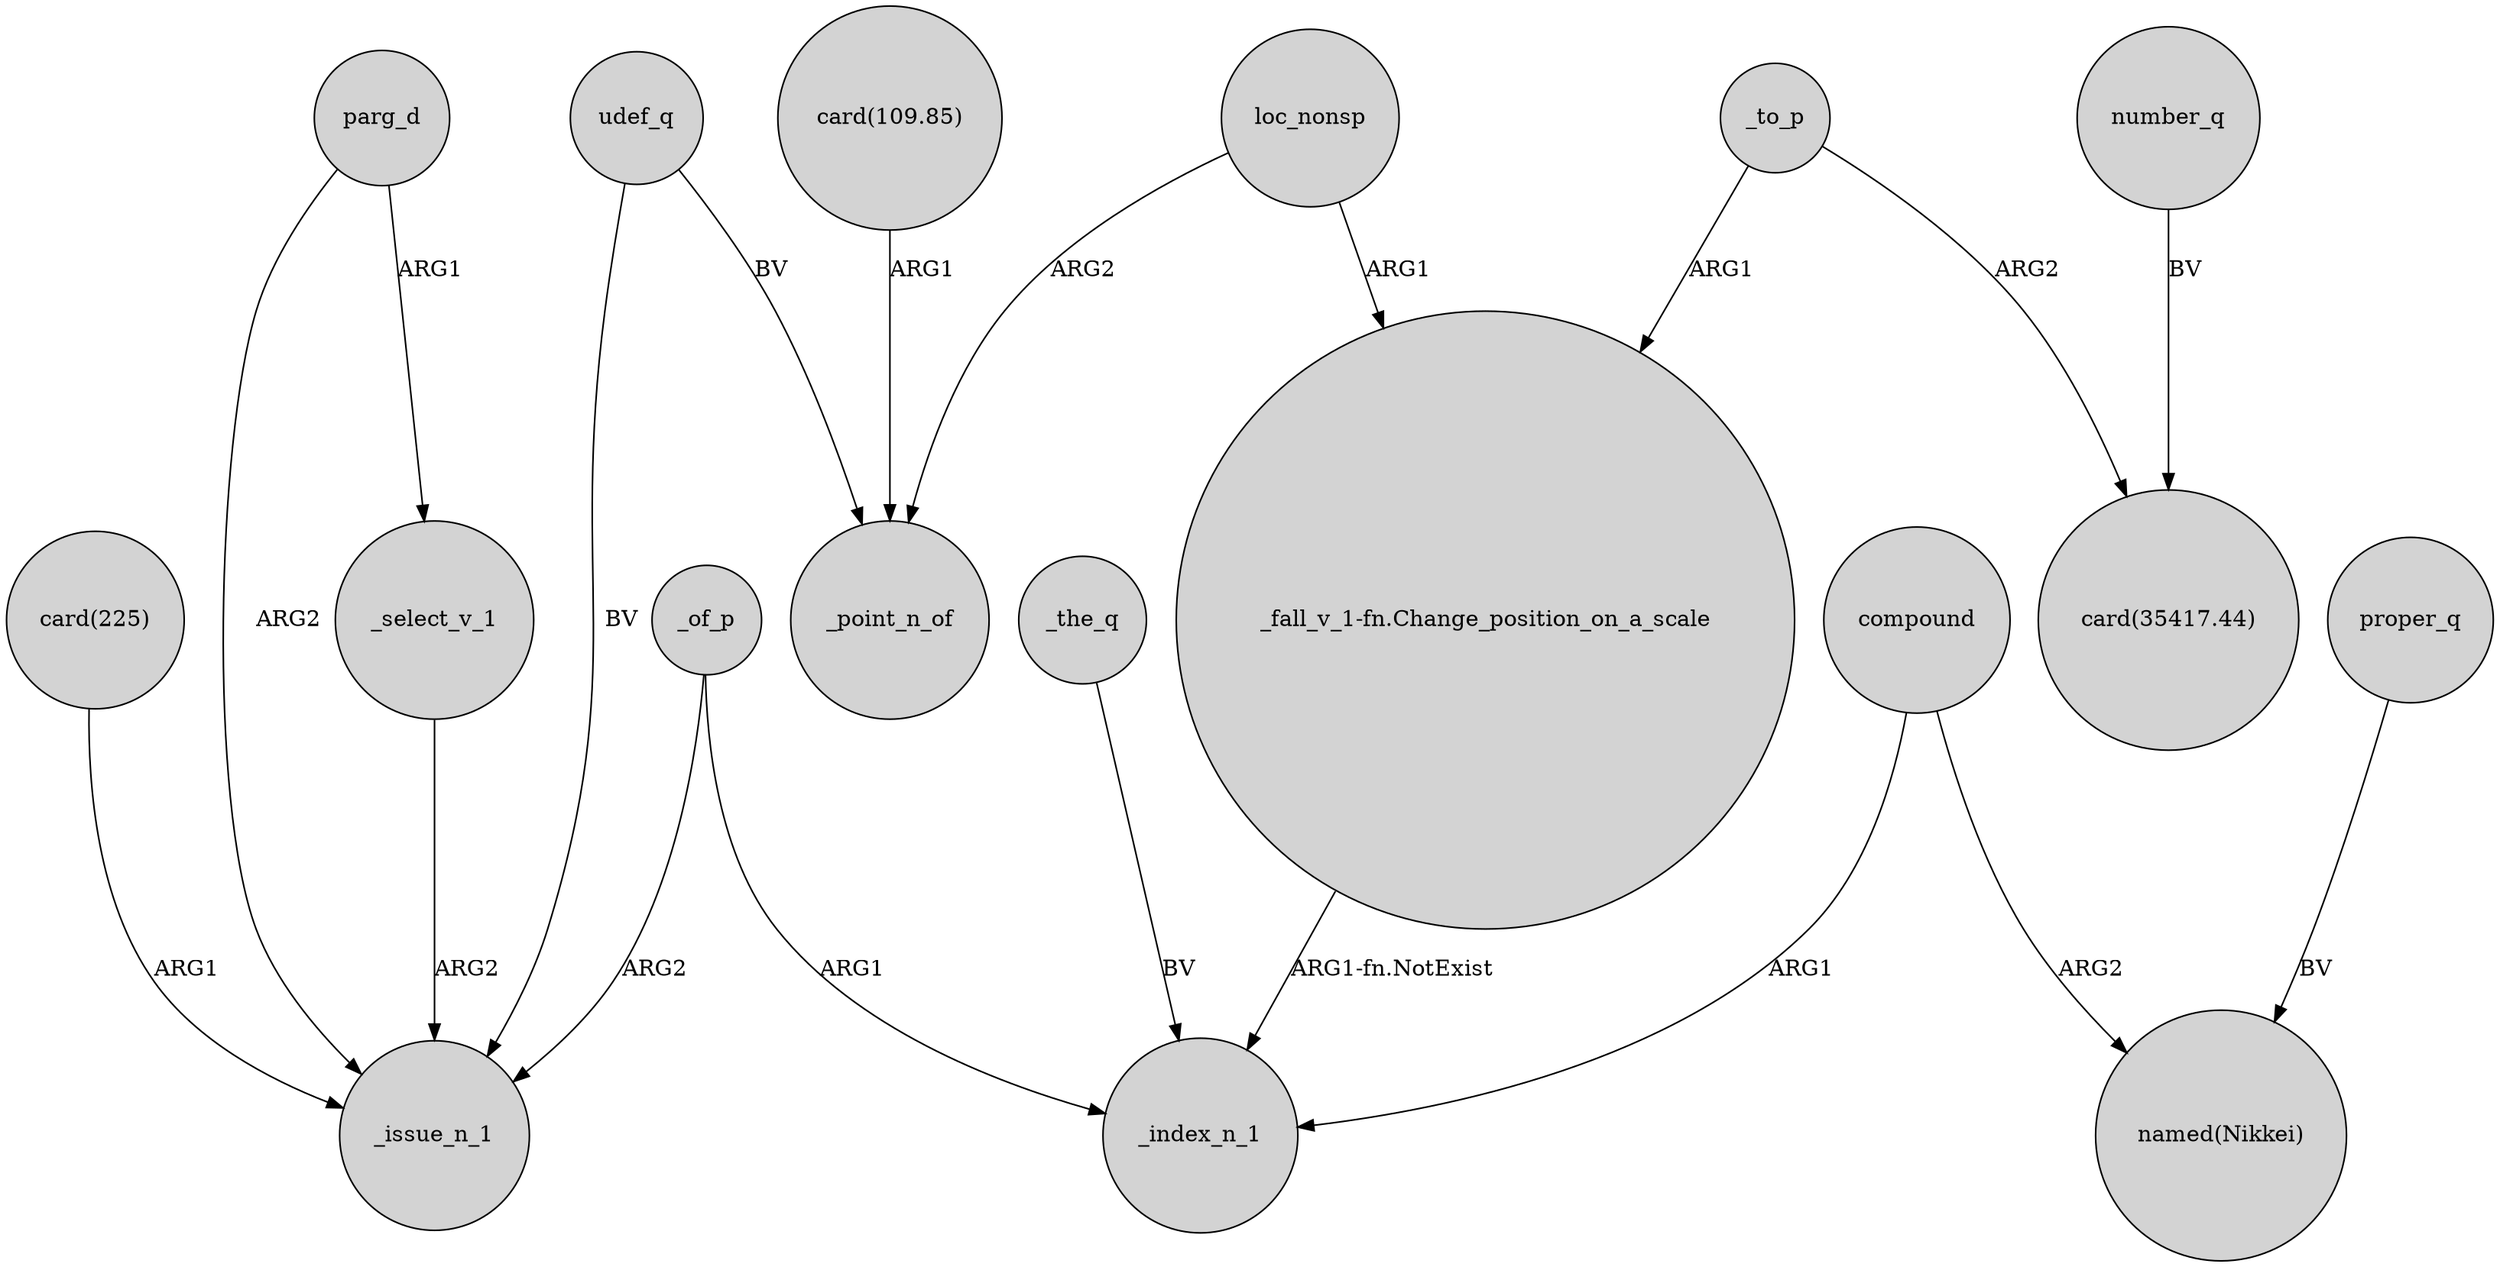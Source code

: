 digraph {
	node [shape=circle style=filled]
	"card(225)" -> _issue_n_1 [label=ARG1]
	loc_nonsp -> _point_n_of [label=ARG2]
	_of_p -> _issue_n_1 [label=ARG2]
	_to_p -> "card(35417.44)" [label=ARG2]
	_of_p -> _index_n_1 [label=ARG1]
	loc_nonsp -> "_fall_v_1-fn.Change_position_on_a_scale" [label=ARG1]
	"card(109.85)" -> _point_n_of [label=ARG1]
	proper_q -> "named(Nikkei)" [label=BV]
	number_q -> "card(35417.44)" [label=BV]
	compound -> "named(Nikkei)" [label=ARG2]
	_select_v_1 -> _issue_n_1 [label=ARG2]
	"_fall_v_1-fn.Change_position_on_a_scale" -> _index_n_1 [label="ARG1-fn.NotExist"]
	udef_q -> _issue_n_1 [label=BV]
	_the_q -> _index_n_1 [label=BV]
	parg_d -> _issue_n_1 [label=ARG2]
	parg_d -> _select_v_1 [label=ARG1]
	_to_p -> "_fall_v_1-fn.Change_position_on_a_scale" [label=ARG1]
	compound -> _index_n_1 [label=ARG1]
	udef_q -> _point_n_of [label=BV]
}
